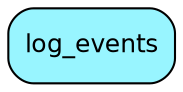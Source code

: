 digraph log_events  {
node [shape = box style="rounded, filled" fontname = "Helvetica" fontsize = "12" ]
edge [fontname = "Helvetica" fontsize = "9"]

log_events[fillcolor = "cadetblue1"]
}
